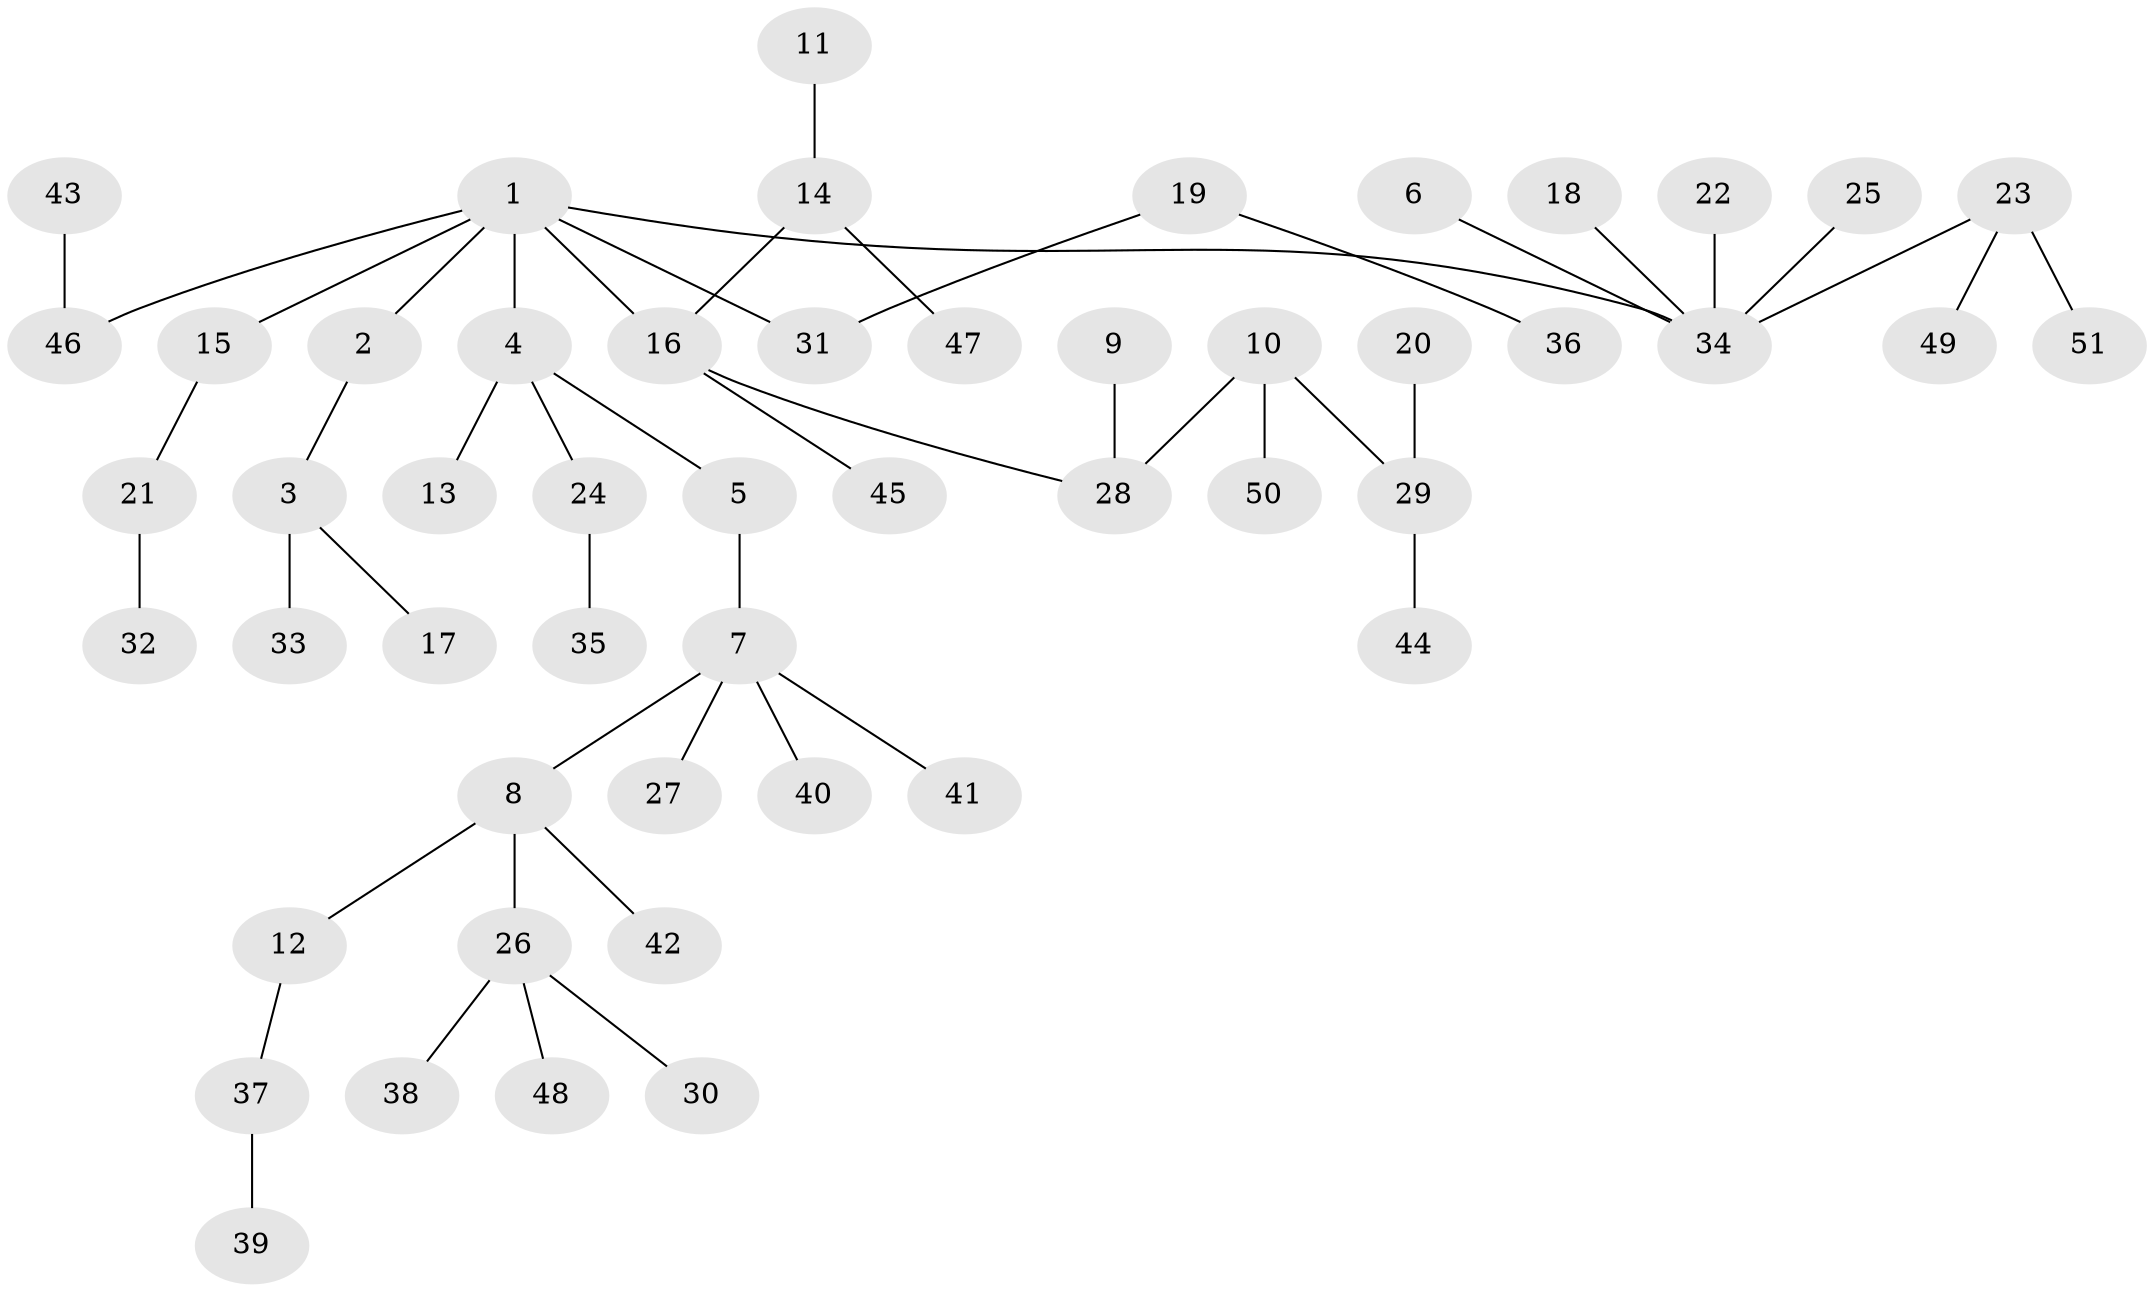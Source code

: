 // original degree distribution, {7: 0.027777777777777776, 2: 0.2222222222222222, 3: 0.06944444444444445, 4: 0.1111111111111111, 1: 0.5416666666666666, 5: 0.027777777777777776}
// Generated by graph-tools (version 1.1) at 2025/37/03/04/25 23:37:22]
// undirected, 51 vertices, 50 edges
graph export_dot {
  node [color=gray90,style=filled];
  1;
  2;
  3;
  4;
  5;
  6;
  7;
  8;
  9;
  10;
  11;
  12;
  13;
  14;
  15;
  16;
  17;
  18;
  19;
  20;
  21;
  22;
  23;
  24;
  25;
  26;
  27;
  28;
  29;
  30;
  31;
  32;
  33;
  34;
  35;
  36;
  37;
  38;
  39;
  40;
  41;
  42;
  43;
  44;
  45;
  46;
  47;
  48;
  49;
  50;
  51;
  1 -- 2 [weight=1.0];
  1 -- 4 [weight=1.0];
  1 -- 15 [weight=1.0];
  1 -- 16 [weight=1.0];
  1 -- 31 [weight=1.0];
  1 -- 34 [weight=1.0];
  1 -- 46 [weight=1.0];
  2 -- 3 [weight=1.0];
  3 -- 17 [weight=1.0];
  3 -- 33 [weight=1.0];
  4 -- 5 [weight=1.0];
  4 -- 13 [weight=1.0];
  4 -- 24 [weight=1.0];
  5 -- 7 [weight=1.0];
  6 -- 34 [weight=1.0];
  7 -- 8 [weight=1.0];
  7 -- 27 [weight=1.0];
  7 -- 40 [weight=1.0];
  7 -- 41 [weight=1.0];
  8 -- 12 [weight=1.0];
  8 -- 26 [weight=1.0];
  8 -- 42 [weight=1.0];
  9 -- 28 [weight=1.0];
  10 -- 28 [weight=1.0];
  10 -- 29 [weight=1.0];
  10 -- 50 [weight=1.0];
  11 -- 14 [weight=1.0];
  12 -- 37 [weight=1.0];
  14 -- 16 [weight=1.0];
  14 -- 47 [weight=1.0];
  15 -- 21 [weight=1.0];
  16 -- 28 [weight=1.0];
  16 -- 45 [weight=1.0];
  18 -- 34 [weight=1.0];
  19 -- 31 [weight=1.0];
  19 -- 36 [weight=1.0];
  20 -- 29 [weight=1.0];
  21 -- 32 [weight=1.0];
  22 -- 34 [weight=1.0];
  23 -- 34 [weight=1.0];
  23 -- 49 [weight=1.0];
  23 -- 51 [weight=1.0];
  24 -- 35 [weight=1.0];
  25 -- 34 [weight=1.0];
  26 -- 30 [weight=1.0];
  26 -- 38 [weight=1.0];
  26 -- 48 [weight=1.0];
  29 -- 44 [weight=1.0];
  37 -- 39 [weight=1.0];
  43 -- 46 [weight=1.0];
}
